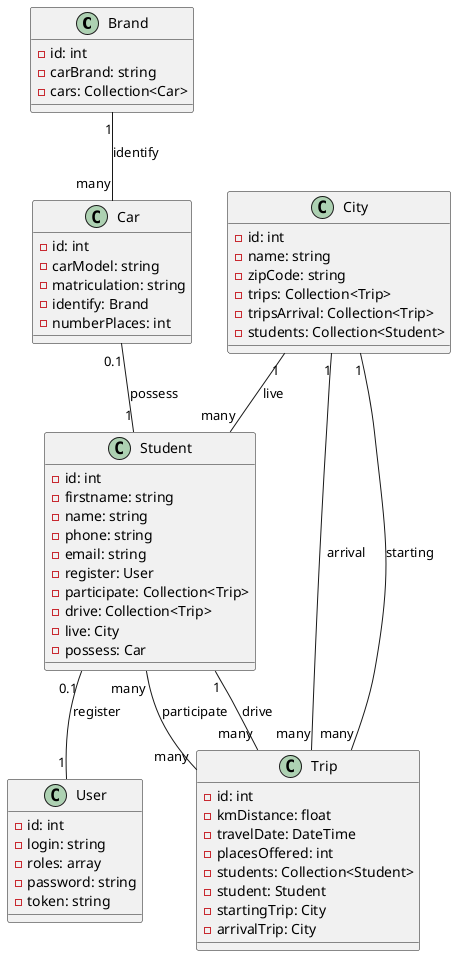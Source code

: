 @startuml


class Brand {
    -id: int
    -carBrand: string
    -cars: Collection<Car>
}

class Car {
    -id: int
    -carModel: string
    -matriculation: string
    -identify: Brand
    -numberPlaces: int
}

class City {
    -id: int
    -name: string
    -zipCode: string
    -trips: Collection<Trip>
    -tripsArrival: Collection<Trip>
    -students: Collection<Student>
}

class Student {
    -id: int
    -firstname: string
    -name: string
    -phone: string
    -email: string
    -register: User
    -participate: Collection<Trip>
    -drive: Collection<Trip>
    -live: City
    -possess: Car
}

class Trip {
    -id: int
    -kmDistance: float
    -travelDate: DateTime
    -placesOffered: int
    -students: Collection<Student>
    -student: Student
    -startingTrip: City
    -arrivalTrip: City
}

class User {
    -id: int
    -login: string
    -roles: array
    -password: string
    -token: string
}
Student "0.1" -- "1" User : register

Student "many" -- "many" Trip : participate
Student "1" -- "many" Trip : drive
Car "0.1" -- "1" Student : possess
City "1" -- "many" Student : live

Brand "1" -- "many" Car : identify

City "1" -- "many" Trip : starting
City "1" -- "many" Trip : arrival






@enduml